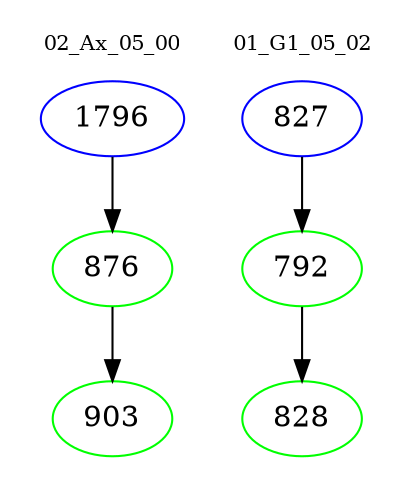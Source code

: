 digraph{
subgraph cluster_0 {
color = white
label = "02_Ax_05_00";
fontsize=10;
T0_1796 [label="1796", color="blue"]
T0_1796 -> T0_876 [color="black"]
T0_876 [label="876", color="green"]
T0_876 -> T0_903 [color="black"]
T0_903 [label="903", color="green"]
}
subgraph cluster_1 {
color = white
label = "01_G1_05_02";
fontsize=10;
T1_827 [label="827", color="blue"]
T1_827 -> T1_792 [color="black"]
T1_792 [label="792", color="green"]
T1_792 -> T1_828 [color="black"]
T1_828 [label="828", color="green"]
}
}
